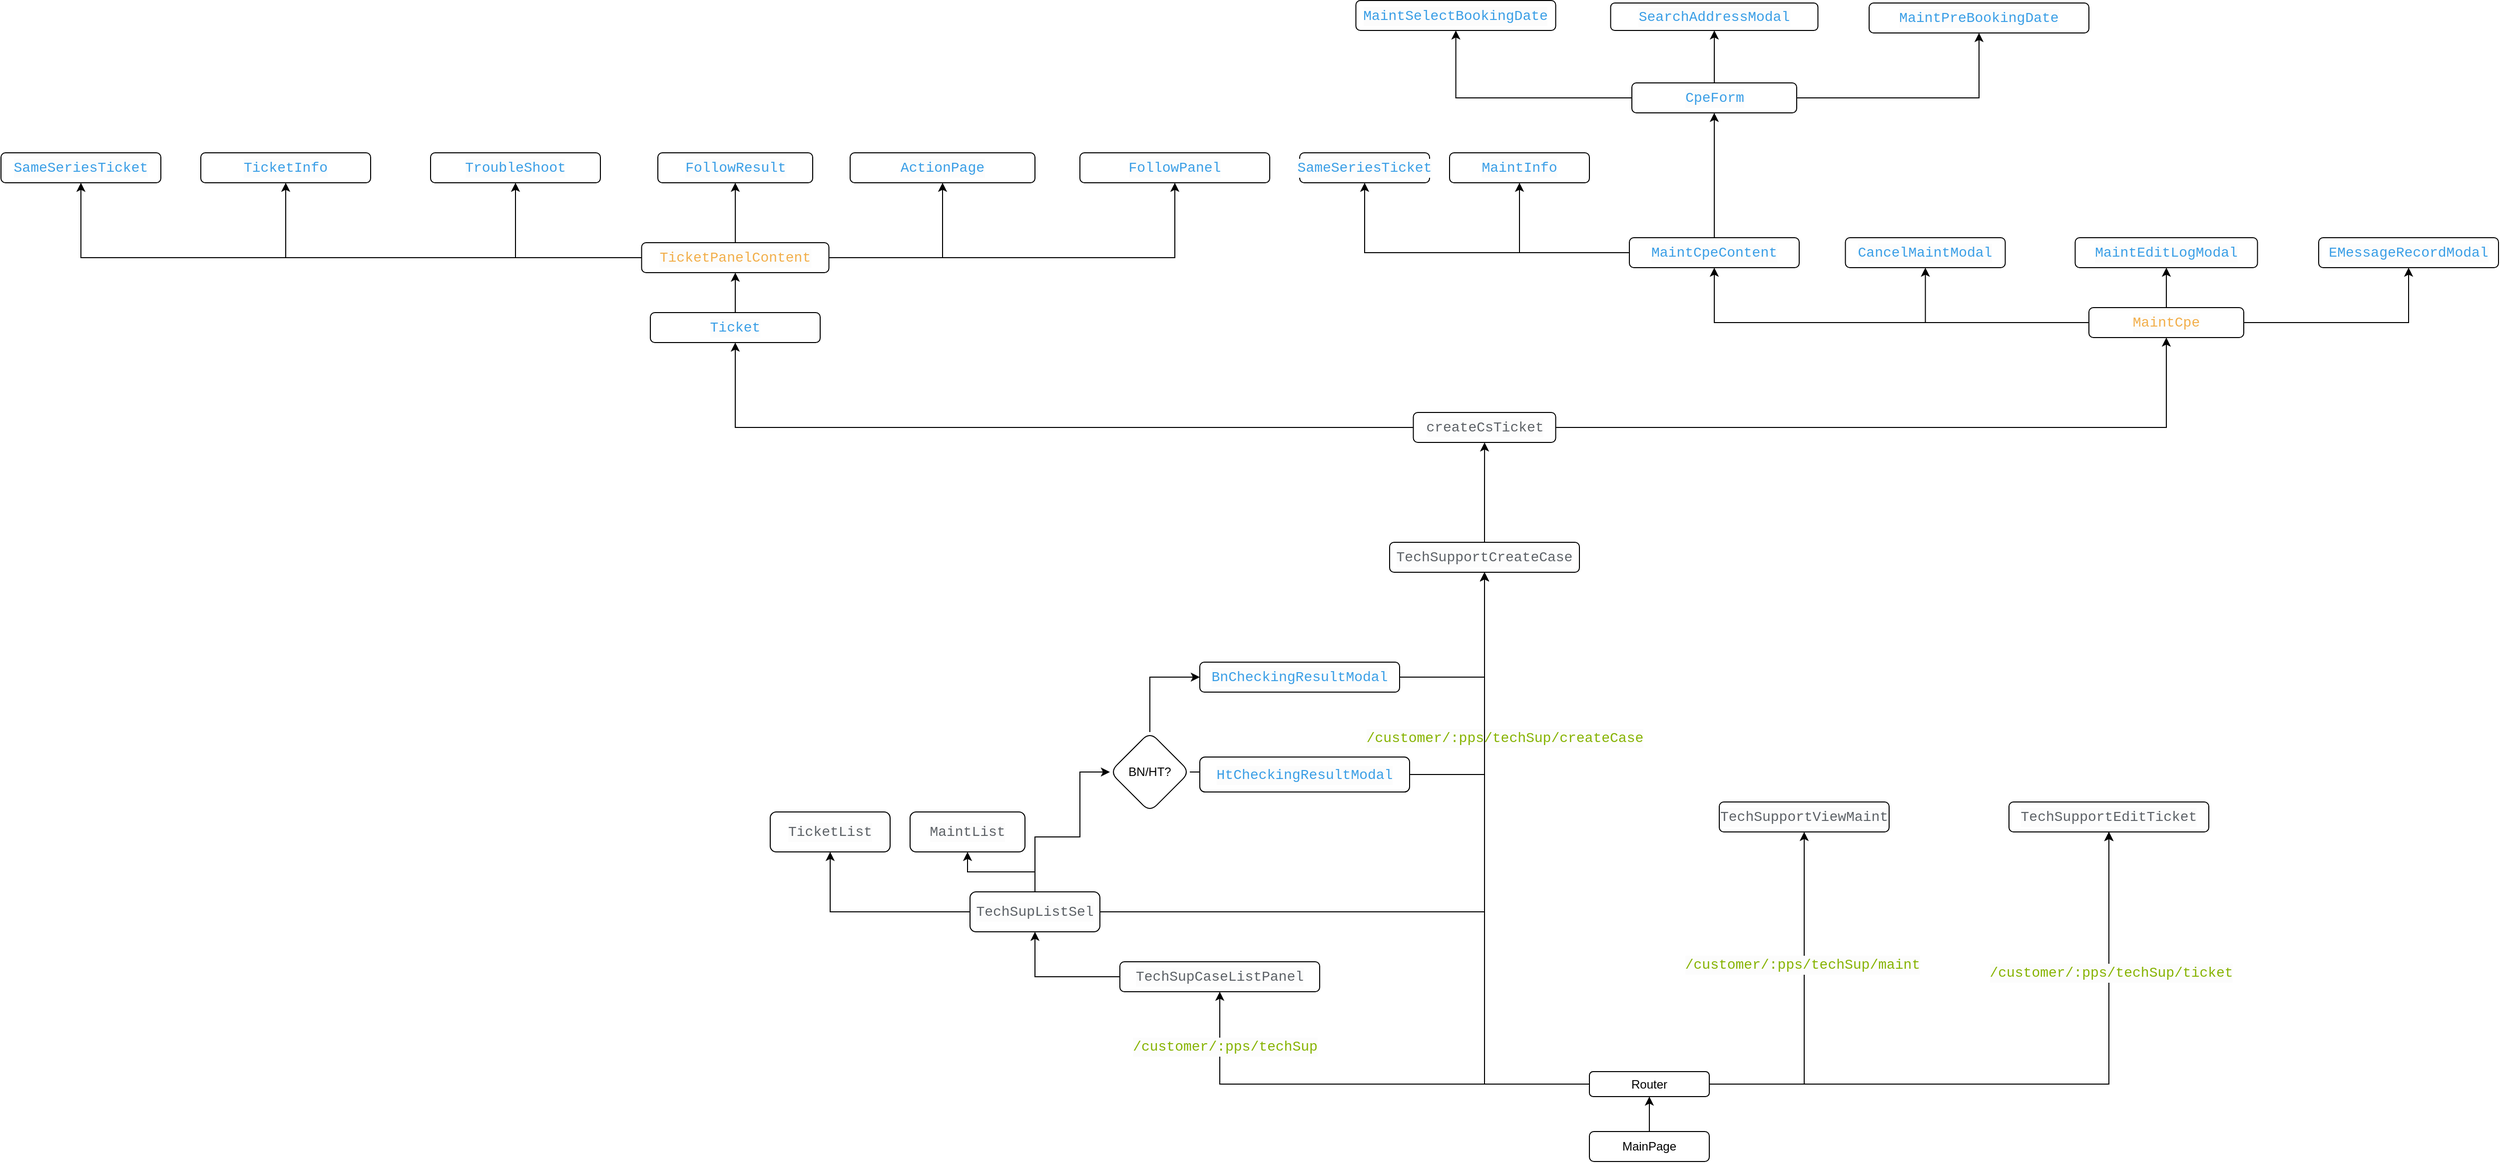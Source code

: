 <mxfile version="20.2.2" type="github">
  <diagram id="O2VmL0b9vW7oK0DRmLxH" name="第 1 页">
    <mxGraphModel dx="4767" dy="671" grid="1" gridSize="10" guides="1" tooltips="1" connect="1" arrows="1" fold="1" page="1" pageScale="1" pageWidth="3300" pageHeight="4681" math="0" shadow="0">
      <root>
        <mxCell id="0" />
        <mxCell id="1" parent="0" />
        <mxCell id="RKvN3lWJfi6Z_vdyfoKV-32" value="" style="edgeStyle=orthogonalEdgeStyle;rounded=0;orthogonalLoop=1;jettySize=auto;html=1;" edge="1" parent="1" source="RKvN3lWJfi6Z_vdyfoKV-12" target="RKvN3lWJfi6Z_vdyfoKV-31">
          <mxGeometry relative="1" as="geometry" />
        </mxCell>
        <mxCell id="RKvN3lWJfi6Z_vdyfoKV-12" value="MainPage" style="rounded=1;whiteSpace=wrap;html=1;" vertex="1" parent="1">
          <mxGeometry x="890" y="4370" width="120" height="30" as="geometry" />
        </mxCell>
        <mxCell id="RKvN3lWJfi6Z_vdyfoKV-34" value="" style="edgeStyle=orthogonalEdgeStyle;rounded=0;orthogonalLoop=1;jettySize=auto;html=1;" edge="1" parent="1" source="RKvN3lWJfi6Z_vdyfoKV-31" target="RKvN3lWJfi6Z_vdyfoKV-33">
          <mxGeometry relative="1" as="geometry" />
        </mxCell>
        <mxCell id="RKvN3lWJfi6Z_vdyfoKV-36" value="" style="edgeStyle=orthogonalEdgeStyle;rounded=0;orthogonalLoop=1;jettySize=auto;html=1;" edge="1" parent="1" source="RKvN3lWJfi6Z_vdyfoKV-31" target="RKvN3lWJfi6Z_vdyfoKV-35">
          <mxGeometry relative="1" as="geometry" />
        </mxCell>
        <mxCell id="RKvN3lWJfi6Z_vdyfoKV-37" value="" style="edgeStyle=orthogonalEdgeStyle;rounded=0;orthogonalLoop=1;jettySize=auto;html=1;" edge="1" parent="1" source="RKvN3lWJfi6Z_vdyfoKV-31" target="RKvN3lWJfi6Z_vdyfoKV-35">
          <mxGeometry relative="1" as="geometry" />
        </mxCell>
        <mxCell id="RKvN3lWJfi6Z_vdyfoKV-38" value="" style="edgeStyle=orthogonalEdgeStyle;rounded=0;orthogonalLoop=1;jettySize=auto;html=1;" edge="1" parent="1" source="RKvN3lWJfi6Z_vdyfoKV-31" target="RKvN3lWJfi6Z_vdyfoKV-35">
          <mxGeometry relative="1" as="geometry" />
        </mxCell>
        <mxCell id="RKvN3lWJfi6Z_vdyfoKV-49" value="&lt;div style=&quot;color: rgb(92, 97, 102); background-color: rgb(252, 252, 252); font-family: Consolas, &amp;quot;Courier New&amp;quot;, monospace; font-size: 14px; line-height: 19px;&quot;&gt;&lt;span style=&quot;color: #86b300;&quot;&gt;/customer/:pps/techSup/ticket&lt;/span&gt;&lt;/div&gt;" style="edgeLabel;html=1;align=center;verticalAlign=middle;resizable=0;points=[];" vertex="1" connectable="0" parent="RKvN3lWJfi6Z_vdyfoKV-38">
          <mxGeometry x="0.571" y="-2" relative="1" as="geometry">
            <mxPoint y="1" as="offset" />
          </mxGeometry>
        </mxCell>
        <mxCell id="RKvN3lWJfi6Z_vdyfoKV-40" value="" style="edgeStyle=orthogonalEdgeStyle;rounded=0;orthogonalLoop=1;jettySize=auto;html=1;" edge="1" parent="1" source="RKvN3lWJfi6Z_vdyfoKV-31" target="RKvN3lWJfi6Z_vdyfoKV-39">
          <mxGeometry relative="1" as="geometry" />
        </mxCell>
        <mxCell id="RKvN3lWJfi6Z_vdyfoKV-50" value="&lt;div style=&quot;color: rgb(92, 97, 102); background-color: rgb(252, 252, 252); font-family: Consolas, &amp;quot;Courier New&amp;quot;, monospace; font-size: 14px; line-height: 19px;&quot;&gt;&lt;span style=&quot;color: #86b300;&quot;&gt;/customer/:pps/techSup/createCase&lt;/span&gt;&lt;/div&gt;" style="edgeLabel;html=1;align=center;verticalAlign=middle;resizable=0;points=[];" vertex="1" connectable="0" parent="RKvN3lWJfi6Z_vdyfoKV-40">
          <mxGeometry x="0.46" y="-1" relative="1" as="geometry">
            <mxPoint x="19" y="-1" as="offset" />
          </mxGeometry>
        </mxCell>
        <mxCell id="RKvN3lWJfi6Z_vdyfoKV-47" value="" style="edgeStyle=orthogonalEdgeStyle;rounded=0;orthogonalLoop=1;jettySize=auto;html=1;" edge="1" parent="1" source="RKvN3lWJfi6Z_vdyfoKV-31" target="RKvN3lWJfi6Z_vdyfoKV-46">
          <mxGeometry relative="1" as="geometry" />
        </mxCell>
        <mxCell id="RKvN3lWJfi6Z_vdyfoKV-48" value="&lt;div style=&quot;color: rgb(92, 97, 102); background-color: rgb(252, 252, 252); font-family: Consolas, &amp;quot;Courier New&amp;quot;, monospace; font-size: 14px; line-height: 19px;&quot;&gt;&lt;span style=&quot;color: #86b300;&quot;&gt;/customer/:pps/techSup/maint&lt;/span&gt;&lt;/div&gt;" style="edgeLabel;html=1;align=center;verticalAlign=middle;resizable=0;points=[];" vertex="1" connectable="0" parent="RKvN3lWJfi6Z_vdyfoKV-47">
          <mxGeometry x="0.232" y="2" relative="1" as="geometry">
            <mxPoint y="-1" as="offset" />
          </mxGeometry>
        </mxCell>
        <mxCell id="RKvN3lWJfi6Z_vdyfoKV-31" value="Router" style="whiteSpace=wrap;html=1;rounded=1;" vertex="1" parent="1">
          <mxGeometry x="890" y="4310" width="120" height="25" as="geometry" />
        </mxCell>
        <mxCell id="RKvN3lWJfi6Z_vdyfoKV-53" value="" style="edgeStyle=orthogonalEdgeStyle;rounded=0;orthogonalLoop=1;jettySize=auto;html=1;" edge="1" parent="1" source="RKvN3lWJfi6Z_vdyfoKV-33" target="RKvN3lWJfi6Z_vdyfoKV-52">
          <mxGeometry relative="1" as="geometry" />
        </mxCell>
        <mxCell id="RKvN3lWJfi6Z_vdyfoKV-33" value="&lt;div style=&quot;color: rgb(92, 97, 102); background-color: rgb(252, 252, 252); font-family: Consolas, &amp;quot;Courier New&amp;quot;, monospace; font-size: 14px; line-height: 19px;&quot;&gt;TechSupCaseListPanel&lt;/div&gt;" style="whiteSpace=wrap;html=1;rounded=1;" vertex="1" parent="1">
          <mxGeometry x="420" y="4200" width="200" height="30" as="geometry" />
        </mxCell>
        <mxCell id="RKvN3lWJfi6Z_vdyfoKV-35" value="&lt;div style=&quot;color: rgb(92, 97, 102); background-color: rgb(252, 252, 252); font-family: Consolas, &amp;quot;Courier New&amp;quot;, monospace; font-size: 14px; line-height: 19px;&quot;&gt;TechSupportEditTicket&lt;/div&gt;" style="whiteSpace=wrap;html=1;rounded=1;" vertex="1" parent="1">
          <mxGeometry x="1310" y="4040" width="200" height="30" as="geometry" />
        </mxCell>
        <mxCell id="RKvN3lWJfi6Z_vdyfoKV-85" value="" style="edgeStyle=orthogonalEdgeStyle;rounded=0;orthogonalLoop=1;jettySize=auto;html=1;" edge="1" parent="1" source="RKvN3lWJfi6Z_vdyfoKV-39" target="RKvN3lWJfi6Z_vdyfoKV-84">
          <mxGeometry relative="1" as="geometry" />
        </mxCell>
        <mxCell id="RKvN3lWJfi6Z_vdyfoKV-39" value="&lt;div style=&quot;color: rgb(92, 97, 102); background-color: rgb(252, 252, 252); font-family: Consolas, &amp;quot;Courier New&amp;quot;, monospace; font-size: 14px; line-height: 19px;&quot;&gt;TechSupportCreateCase&lt;/div&gt;" style="whiteSpace=wrap;html=1;rounded=1;" vertex="1" parent="1">
          <mxGeometry x="690" y="3780" width="190" height="30" as="geometry" />
        </mxCell>
        <mxCell id="RKvN3lWJfi6Z_vdyfoKV-43" value="&lt;div style=&quot;color: rgb(92, 97, 102); background-color: rgb(252, 252, 252); font-family: Consolas, &amp;quot;Courier New&amp;quot;, monospace; font-size: 14px; line-height: 19px;&quot;&gt;&lt;span style=&quot;color: #86b300;&quot;&gt;/customer/:pps/techSup&lt;/span&gt;&lt;/div&gt;" style="text;html=1;align=center;verticalAlign=middle;resizable=0;points=[];autosize=1;strokeColor=none;fillColor=none;" vertex="1" parent="1">
          <mxGeometry x="430" y="4270" width="190" height="30" as="geometry" />
        </mxCell>
        <mxCell id="RKvN3lWJfi6Z_vdyfoKV-46" value="&lt;div style=&quot;color: rgb(92, 97, 102); background-color: rgb(252, 252, 252); font-family: Consolas, &amp;quot;Courier New&amp;quot;, monospace; font-size: 14px; line-height: 19px;&quot;&gt;TechSupportViewMaint&lt;/div&gt;" style="whiteSpace=wrap;html=1;rounded=1;" vertex="1" parent="1">
          <mxGeometry x="1020" y="4040" width="170" height="30" as="geometry" />
        </mxCell>
        <mxCell id="RKvN3lWJfi6Z_vdyfoKV-62" value="" style="edgeStyle=orthogonalEdgeStyle;rounded=0;orthogonalLoop=1;jettySize=auto;html=1;" edge="1" parent="1" source="RKvN3lWJfi6Z_vdyfoKV-52" target="RKvN3lWJfi6Z_vdyfoKV-61">
          <mxGeometry relative="1" as="geometry" />
        </mxCell>
        <mxCell id="RKvN3lWJfi6Z_vdyfoKV-66" value="" style="edgeStyle=orthogonalEdgeStyle;rounded=0;orthogonalLoop=1;jettySize=auto;html=1;" edge="1" parent="1" source="RKvN3lWJfi6Z_vdyfoKV-52" target="RKvN3lWJfi6Z_vdyfoKV-65">
          <mxGeometry relative="1" as="geometry" />
        </mxCell>
        <mxCell id="RKvN3lWJfi6Z_vdyfoKV-73" value="" style="edgeStyle=orthogonalEdgeStyle;rounded=0;orthogonalLoop=1;jettySize=auto;html=1;" edge="1" parent="1" source="RKvN3lWJfi6Z_vdyfoKV-52" target="RKvN3lWJfi6Z_vdyfoKV-72">
          <mxGeometry relative="1" as="geometry">
            <Array as="points">
              <mxPoint x="335" y="4075" />
              <mxPoint x="380" y="4075" />
            </Array>
          </mxGeometry>
        </mxCell>
        <mxCell id="RKvN3lWJfi6Z_vdyfoKV-83" style="edgeStyle=orthogonalEdgeStyle;rounded=0;orthogonalLoop=1;jettySize=auto;html=1;exitX=1;exitY=0.5;exitDx=0;exitDy=0;entryX=0.5;entryY=1;entryDx=0;entryDy=0;" edge="1" parent="1" source="RKvN3lWJfi6Z_vdyfoKV-52" target="RKvN3lWJfi6Z_vdyfoKV-39">
          <mxGeometry relative="1" as="geometry" />
        </mxCell>
        <mxCell id="RKvN3lWJfi6Z_vdyfoKV-52" value="&lt;div style=&quot;color: rgb(92, 97, 102); background-color: rgb(252, 252, 252); font-family: Consolas, &amp;quot;Courier New&amp;quot;, monospace; font-size: 14px; line-height: 19px;&quot;&gt;TechSupListSel&lt;/div&gt;" style="whiteSpace=wrap;html=1;rounded=1;" vertex="1" parent="1">
          <mxGeometry x="270" y="4130" width="130" height="40" as="geometry" />
        </mxCell>
        <mxCell id="RKvN3lWJfi6Z_vdyfoKV-61" value="&lt;div style=&quot;color: rgb(92, 97, 102); background-color: rgb(252, 252, 252); font-family: Consolas, &amp;quot;Courier New&amp;quot;, monospace; font-size: 14px; line-height: 19px;&quot;&gt;TicketList&lt;/div&gt;" style="whiteSpace=wrap;html=1;rounded=1;" vertex="1" parent="1">
          <mxGeometry x="70" y="4050" width="120" height="40" as="geometry" />
        </mxCell>
        <mxCell id="RKvN3lWJfi6Z_vdyfoKV-65" value="&lt;div style=&quot;color: rgb(92, 97, 102); background-color: rgb(252, 252, 252); font-family: Consolas, &amp;quot;Courier New&amp;quot;, monospace; font-size: 14px; line-height: 19px;&quot;&gt;MaintList&lt;/div&gt;" style="whiteSpace=wrap;html=1;rounded=1;" vertex="1" parent="1">
          <mxGeometry x="210" y="4050" width="115" height="40" as="geometry" />
        </mxCell>
        <mxCell id="RKvN3lWJfi6Z_vdyfoKV-78" value="" style="edgeStyle=orthogonalEdgeStyle;rounded=0;orthogonalLoop=1;jettySize=auto;html=1;" edge="1" parent="1" source="RKvN3lWJfi6Z_vdyfoKV-72" target="RKvN3lWJfi6Z_vdyfoKV-77">
          <mxGeometry relative="1" as="geometry">
            <Array as="points">
              <mxPoint x="450" y="3915" />
            </Array>
          </mxGeometry>
        </mxCell>
        <mxCell id="RKvN3lWJfi6Z_vdyfoKV-80" value="" style="edgeStyle=orthogonalEdgeStyle;rounded=0;orthogonalLoop=1;jettySize=auto;html=1;" edge="1" parent="1" source="RKvN3lWJfi6Z_vdyfoKV-72" target="RKvN3lWJfi6Z_vdyfoKV-79">
          <mxGeometry relative="1" as="geometry" />
        </mxCell>
        <mxCell id="RKvN3lWJfi6Z_vdyfoKV-72" value="BN/HT?" style="rhombus;whiteSpace=wrap;html=1;rounded=1;" vertex="1" parent="1">
          <mxGeometry x="410" y="3970" width="80" height="80" as="geometry" />
        </mxCell>
        <mxCell id="RKvN3lWJfi6Z_vdyfoKV-81" style="edgeStyle=orthogonalEdgeStyle;rounded=0;orthogonalLoop=1;jettySize=auto;html=1;exitX=1;exitY=0.5;exitDx=0;exitDy=0;entryX=0.5;entryY=1;entryDx=0;entryDy=0;" edge="1" parent="1" source="RKvN3lWJfi6Z_vdyfoKV-77" target="RKvN3lWJfi6Z_vdyfoKV-39">
          <mxGeometry relative="1" as="geometry" />
        </mxCell>
        <mxCell id="RKvN3lWJfi6Z_vdyfoKV-77" value="&lt;div style=&quot;color: rgb(92, 97, 102); background-color: rgb(252, 252, 252); font-family: Consolas, &amp;quot;Courier New&amp;quot;, monospace; font-size: 14px; line-height: 19px;&quot;&gt;&lt;span style=&quot;color: #399ee6;&quot;&gt;BnCheckingResultModal&lt;/span&gt;&lt;/div&gt;" style="whiteSpace=wrap;html=1;rounded=1;" vertex="1" parent="1">
          <mxGeometry x="500" y="3900" width="200" height="30" as="geometry" />
        </mxCell>
        <mxCell id="RKvN3lWJfi6Z_vdyfoKV-82" style="edgeStyle=orthogonalEdgeStyle;rounded=0;orthogonalLoop=1;jettySize=auto;html=1;exitX=1;exitY=0.5;exitDx=0;exitDy=0;entryX=0.5;entryY=1;entryDx=0;entryDy=0;" edge="1" parent="1" source="RKvN3lWJfi6Z_vdyfoKV-79" target="RKvN3lWJfi6Z_vdyfoKV-39">
          <mxGeometry relative="1" as="geometry" />
        </mxCell>
        <mxCell id="RKvN3lWJfi6Z_vdyfoKV-79" value="&lt;div style=&quot;color: rgb(92, 97, 102); background-color: rgb(252, 252, 252); font-family: Consolas, &amp;quot;Courier New&amp;quot;, monospace; font-size: 14px; line-height: 19px;&quot;&gt;&lt;span style=&quot;color: #399ee6;&quot;&gt;HtCheckingResultModal&lt;/span&gt;&lt;/div&gt;" style="whiteSpace=wrap;html=1;rounded=1;" vertex="1" parent="1">
          <mxGeometry x="500" y="3995" width="210" height="35" as="geometry" />
        </mxCell>
        <mxCell id="RKvN3lWJfi6Z_vdyfoKV-87" value="" style="edgeStyle=orthogonalEdgeStyle;rounded=0;orthogonalLoop=1;jettySize=auto;html=1;" edge="1" parent="1" source="RKvN3lWJfi6Z_vdyfoKV-84" target="RKvN3lWJfi6Z_vdyfoKV-86">
          <mxGeometry relative="1" as="geometry" />
        </mxCell>
        <mxCell id="RKvN3lWJfi6Z_vdyfoKV-89" value="" style="edgeStyle=orthogonalEdgeStyle;rounded=0;orthogonalLoop=1;jettySize=auto;html=1;" edge="1" parent="1" source="RKvN3lWJfi6Z_vdyfoKV-84" target="RKvN3lWJfi6Z_vdyfoKV-88">
          <mxGeometry relative="1" as="geometry" />
        </mxCell>
        <mxCell id="RKvN3lWJfi6Z_vdyfoKV-84" value="&lt;div style=&quot;color: rgb(92, 97, 102); background-color: rgb(252, 252, 252); font-family: Consolas, &amp;quot;Courier New&amp;quot;, monospace; font-size: 14px; line-height: 19px;&quot;&gt;createCsTicket&lt;/div&gt;" style="whiteSpace=wrap;html=1;rounded=1;" vertex="1" parent="1">
          <mxGeometry x="713.75" y="3650" width="142.5" height="30" as="geometry" />
        </mxCell>
        <mxCell id="RKvN3lWJfi6Z_vdyfoKV-91" value="" style="edgeStyle=orthogonalEdgeStyle;rounded=0;orthogonalLoop=1;jettySize=auto;html=1;" edge="1" parent="1" source="RKvN3lWJfi6Z_vdyfoKV-86" target="RKvN3lWJfi6Z_vdyfoKV-90">
          <mxGeometry relative="1" as="geometry" />
        </mxCell>
        <mxCell id="RKvN3lWJfi6Z_vdyfoKV-86" value="&lt;div style=&quot;color: rgb(92, 97, 102); background-color: rgb(252, 252, 252); font-family: Consolas, &amp;quot;Courier New&amp;quot;, monospace; font-size: 14px; line-height: 19px;&quot;&gt;&lt;span style=&quot;color: #399ee6;&quot;&gt;Ticket&lt;/span&gt;&lt;/div&gt;" style="whiteSpace=wrap;html=1;rounded=1;" vertex="1" parent="1">
          <mxGeometry x="-50" y="3550" width="170" height="30" as="geometry" />
        </mxCell>
        <mxCell id="RKvN3lWJfi6Z_vdyfoKV-109" value="" style="edgeStyle=orthogonalEdgeStyle;rounded=0;orthogonalLoop=1;jettySize=auto;html=1;" edge="1" parent="1" source="RKvN3lWJfi6Z_vdyfoKV-88" target="RKvN3lWJfi6Z_vdyfoKV-108">
          <mxGeometry relative="1" as="geometry" />
        </mxCell>
        <mxCell id="RKvN3lWJfi6Z_vdyfoKV-111" value="" style="edgeStyle=orthogonalEdgeStyle;rounded=0;orthogonalLoop=1;jettySize=auto;html=1;" edge="1" parent="1" source="RKvN3lWJfi6Z_vdyfoKV-88" target="RKvN3lWJfi6Z_vdyfoKV-110">
          <mxGeometry relative="1" as="geometry" />
        </mxCell>
        <mxCell id="RKvN3lWJfi6Z_vdyfoKV-113" value="" style="edgeStyle=orthogonalEdgeStyle;rounded=0;orthogonalLoop=1;jettySize=auto;html=1;" edge="1" parent="1" source="RKvN3lWJfi6Z_vdyfoKV-88" target="RKvN3lWJfi6Z_vdyfoKV-112">
          <mxGeometry relative="1" as="geometry" />
        </mxCell>
        <mxCell id="RKvN3lWJfi6Z_vdyfoKV-115" value="" style="edgeStyle=orthogonalEdgeStyle;rounded=0;orthogonalLoop=1;jettySize=auto;html=1;" edge="1" parent="1" source="RKvN3lWJfi6Z_vdyfoKV-88" target="RKvN3lWJfi6Z_vdyfoKV-114">
          <mxGeometry relative="1" as="geometry" />
        </mxCell>
        <mxCell id="RKvN3lWJfi6Z_vdyfoKV-88" value="&lt;div style=&quot;color: rgb(92, 97, 102); background-color: rgb(252, 252, 252); font-family: Consolas, &amp;quot;Courier New&amp;quot;, monospace; font-size: 14px; line-height: 19px;&quot;&gt;&lt;div style=&quot;line-height: 19px;&quot;&gt;&lt;span style=&quot;color: #f2ae49;&quot;&gt;MaintCpe&lt;/span&gt;&lt;/div&gt;&lt;/div&gt;" style="whiteSpace=wrap;html=1;rounded=1;" vertex="1" parent="1">
          <mxGeometry x="1390" y="3545" width="155" height="30" as="geometry" />
        </mxCell>
        <mxCell id="RKvN3lWJfi6Z_vdyfoKV-96" value="" style="edgeStyle=orthogonalEdgeStyle;rounded=0;orthogonalLoop=1;jettySize=auto;html=1;" edge="1" parent="1" source="RKvN3lWJfi6Z_vdyfoKV-90" target="RKvN3lWJfi6Z_vdyfoKV-95">
          <mxGeometry relative="1" as="geometry" />
        </mxCell>
        <mxCell id="RKvN3lWJfi6Z_vdyfoKV-98" value="" style="edgeStyle=orthogonalEdgeStyle;rounded=0;orthogonalLoop=1;jettySize=auto;html=1;" edge="1" parent="1" source="RKvN3lWJfi6Z_vdyfoKV-90" target="RKvN3lWJfi6Z_vdyfoKV-97">
          <mxGeometry relative="1" as="geometry" />
        </mxCell>
        <mxCell id="RKvN3lWJfi6Z_vdyfoKV-101" value="" style="edgeStyle=orthogonalEdgeStyle;rounded=0;orthogonalLoop=1;jettySize=auto;html=1;" edge="1" parent="1" source="RKvN3lWJfi6Z_vdyfoKV-90" target="RKvN3lWJfi6Z_vdyfoKV-100">
          <mxGeometry relative="1" as="geometry" />
        </mxCell>
        <mxCell id="RKvN3lWJfi6Z_vdyfoKV-103" value="" style="edgeStyle=orthogonalEdgeStyle;rounded=0;orthogonalLoop=1;jettySize=auto;html=1;" edge="1" parent="1" source="RKvN3lWJfi6Z_vdyfoKV-90" target="RKvN3lWJfi6Z_vdyfoKV-102">
          <mxGeometry relative="1" as="geometry" />
        </mxCell>
        <mxCell id="RKvN3lWJfi6Z_vdyfoKV-105" value="" style="edgeStyle=orthogonalEdgeStyle;rounded=0;orthogonalLoop=1;jettySize=auto;html=1;" edge="1" parent="1" source="RKvN3lWJfi6Z_vdyfoKV-90" target="RKvN3lWJfi6Z_vdyfoKV-104">
          <mxGeometry relative="1" as="geometry" />
        </mxCell>
        <mxCell id="RKvN3lWJfi6Z_vdyfoKV-107" value="" style="edgeStyle=orthogonalEdgeStyle;rounded=0;orthogonalLoop=1;jettySize=auto;html=1;" edge="1" parent="1" source="RKvN3lWJfi6Z_vdyfoKV-90" target="RKvN3lWJfi6Z_vdyfoKV-106">
          <mxGeometry relative="1" as="geometry" />
        </mxCell>
        <mxCell id="RKvN3lWJfi6Z_vdyfoKV-90" value="&lt;div style=&quot;color: rgb(92, 97, 102); background-color: rgb(252, 252, 252); font-family: Consolas, &amp;quot;Courier New&amp;quot;, monospace; font-size: 14px; line-height: 19px;&quot;&gt;&lt;span style=&quot;color: #f2ae49;&quot;&gt;TicketPanelContent&lt;/span&gt;&lt;/div&gt;" style="whiteSpace=wrap;html=1;rounded=1;" vertex="1" parent="1">
          <mxGeometry x="-58.75" y="3480" width="187.5" height="30" as="geometry" />
        </mxCell>
        <mxCell id="RKvN3lWJfi6Z_vdyfoKV-95" value="&lt;div style=&quot;color: rgb(92, 97, 102); background-color: rgb(252, 252, 252); font-family: Consolas, &amp;quot;Courier New&amp;quot;, monospace; font-size: 14px; line-height: 19px;&quot;&gt;&lt;span style=&quot;color: #399ee6;&quot;&gt;SameSeriesTicket&lt;/span&gt;&lt;/div&gt;" style="whiteSpace=wrap;html=1;rounded=1;" vertex="1" parent="1">
          <mxGeometry x="-700" y="3390" width="160" height="30" as="geometry" />
        </mxCell>
        <mxCell id="RKvN3lWJfi6Z_vdyfoKV-97" value="&lt;div style=&quot;color: rgb(92, 97, 102); background-color: rgb(252, 252, 252); font-family: Consolas, &amp;quot;Courier New&amp;quot;, monospace; font-size: 14px; line-height: 19px;&quot;&gt;&lt;span style=&quot;color: #399ee6;&quot;&gt;TicketInfo&lt;/span&gt;&lt;/div&gt;" style="whiteSpace=wrap;html=1;rounded=1;" vertex="1" parent="1">
          <mxGeometry x="-500" y="3390" width="170" height="30" as="geometry" />
        </mxCell>
        <mxCell id="RKvN3lWJfi6Z_vdyfoKV-100" value="&lt;div style=&quot;color: rgb(92, 97, 102); background-color: rgb(252, 252, 252); font-family: Consolas, &amp;quot;Courier New&amp;quot;, monospace; font-size: 14px; line-height: 19px;&quot;&gt;&lt;span style=&quot;color: #399ee6;&quot;&gt;TroubleShoot&lt;/span&gt;&lt;/div&gt;" style="whiteSpace=wrap;html=1;rounded=1;" vertex="1" parent="1">
          <mxGeometry x="-270" y="3390" width="170" height="30" as="geometry" />
        </mxCell>
        <mxCell id="RKvN3lWJfi6Z_vdyfoKV-102" value="&lt;div style=&quot;color: rgb(92, 97, 102); background-color: rgb(252, 252, 252); font-family: Consolas, &amp;quot;Courier New&amp;quot;, monospace; font-size: 14px; line-height: 19px;&quot;&gt;&lt;span style=&quot;color: #399ee6;&quot;&gt;ActionPage&lt;/span&gt;&lt;/div&gt;" style="whiteSpace=wrap;html=1;rounded=1;" vertex="1" parent="1">
          <mxGeometry x="150" y="3390" width="185" height="30" as="geometry" />
        </mxCell>
        <mxCell id="RKvN3lWJfi6Z_vdyfoKV-104" value="&lt;div style=&quot;color: rgb(92, 97, 102); background-color: rgb(252, 252, 252); font-family: Consolas, &amp;quot;Courier New&amp;quot;, monospace; font-size: 14px; line-height: 19px;&quot;&gt;&lt;span style=&quot;color: #399ee6;&quot;&gt;FollowPanel&lt;/span&gt;&lt;/div&gt;" style="whiteSpace=wrap;html=1;rounded=1;" vertex="1" parent="1">
          <mxGeometry x="380" y="3390" width="190" height="30" as="geometry" />
        </mxCell>
        <mxCell id="RKvN3lWJfi6Z_vdyfoKV-106" value="&lt;div style=&quot;color: rgb(92, 97, 102); background-color: rgb(252, 252, 252); font-family: Consolas, &amp;quot;Courier New&amp;quot;, monospace; font-size: 14px; line-height: 19px;&quot;&gt;&lt;span style=&quot;color: #399ee6;&quot;&gt;FollowResult&lt;/span&gt;&lt;/div&gt;" style="whiteSpace=wrap;html=1;rounded=1;" vertex="1" parent="1">
          <mxGeometry x="-42.5" y="3390" width="155" height="30" as="geometry" />
        </mxCell>
        <mxCell id="RKvN3lWJfi6Z_vdyfoKV-118" value="" style="edgeStyle=orthogonalEdgeStyle;rounded=0;orthogonalLoop=1;jettySize=auto;html=1;" edge="1" parent="1" source="RKvN3lWJfi6Z_vdyfoKV-108" target="RKvN3lWJfi6Z_vdyfoKV-117">
          <mxGeometry relative="1" as="geometry" />
        </mxCell>
        <mxCell id="RKvN3lWJfi6Z_vdyfoKV-120" value="" style="edgeStyle=orthogonalEdgeStyle;rounded=0;orthogonalLoop=1;jettySize=auto;html=1;" edge="1" parent="1" source="RKvN3lWJfi6Z_vdyfoKV-108" target="RKvN3lWJfi6Z_vdyfoKV-119">
          <mxGeometry relative="1" as="geometry" />
        </mxCell>
        <mxCell id="RKvN3lWJfi6Z_vdyfoKV-122" value="" style="edgeStyle=orthogonalEdgeStyle;rounded=0;orthogonalLoop=1;jettySize=auto;html=1;" edge="1" parent="1" source="RKvN3lWJfi6Z_vdyfoKV-108" target="RKvN3lWJfi6Z_vdyfoKV-121">
          <mxGeometry relative="1" as="geometry" />
        </mxCell>
        <mxCell id="RKvN3lWJfi6Z_vdyfoKV-108" value="&lt;div style=&quot;color: rgb(92, 97, 102); background-color: rgb(252, 252, 252); font-family: Consolas, &amp;quot;Courier New&amp;quot;, monospace; font-size: 14px; line-height: 19px;&quot;&gt;&lt;span style=&quot;color: #399ee6;&quot;&gt;MaintCpeContent&lt;/span&gt;&lt;/div&gt;" style="whiteSpace=wrap;html=1;rounded=1;" vertex="1" parent="1">
          <mxGeometry x="930" y="3475" width="170" height="30" as="geometry" />
        </mxCell>
        <mxCell id="RKvN3lWJfi6Z_vdyfoKV-110" value="&lt;div style=&quot;color: rgb(92, 97, 102); background-color: rgb(252, 252, 252); font-family: Consolas, &amp;quot;Courier New&amp;quot;, monospace; font-size: 14px; line-height: 19px;&quot;&gt;&lt;span style=&quot;color: #399ee6;&quot;&gt;CancelMaintModal&lt;/span&gt;&lt;/div&gt;" style="whiteSpace=wrap;html=1;rounded=1;" vertex="1" parent="1">
          <mxGeometry x="1146.25" y="3475" width="160" height="30" as="geometry" />
        </mxCell>
        <mxCell id="RKvN3lWJfi6Z_vdyfoKV-112" value="&lt;div style=&quot;color: rgb(92, 97, 102); background-color: rgb(252, 252, 252); font-family: Consolas, &amp;quot;Courier New&amp;quot;, monospace; font-size: 14px; line-height: 19px;&quot;&gt;&lt;span style=&quot;color: #399ee6;&quot;&gt;EMessageRecordModal&lt;/span&gt;&lt;/div&gt;" style="whiteSpace=wrap;html=1;rounded=1;" vertex="1" parent="1">
          <mxGeometry x="1620" y="3475" width="180" height="30" as="geometry" />
        </mxCell>
        <mxCell id="RKvN3lWJfi6Z_vdyfoKV-114" value="&lt;div style=&quot;color: rgb(92, 97, 102); background-color: rgb(252, 252, 252); font-family: Consolas, &amp;quot;Courier New&amp;quot;, monospace; font-size: 14px; line-height: 19px;&quot;&gt;&lt;span style=&quot;color: #399ee6;&quot;&gt;MaintEditLogModal&lt;/span&gt;&lt;/div&gt;" style="whiteSpace=wrap;html=1;rounded=1;" vertex="1" parent="1">
          <mxGeometry x="1376.25" y="3475" width="182.5" height="30" as="geometry" />
        </mxCell>
        <mxCell id="RKvN3lWJfi6Z_vdyfoKV-117" value="&lt;div style=&quot;color: rgb(92, 97, 102); background-color: rgb(252, 252, 252); font-family: Consolas, &amp;quot;Courier New&amp;quot;, monospace; font-size: 14px; line-height: 19px;&quot;&gt;&lt;span style=&quot;color: #399ee6;&quot;&gt;SameSeriesTicket&lt;/span&gt;&lt;/div&gt;" style="whiteSpace=wrap;html=1;rounded=1;" vertex="1" parent="1">
          <mxGeometry x="600" y="3390" width="130" height="30" as="geometry" />
        </mxCell>
        <mxCell id="RKvN3lWJfi6Z_vdyfoKV-119" value="&lt;div style=&quot;color: rgb(92, 97, 102); background-color: rgb(252, 252, 252); font-family: Consolas, &amp;quot;Courier New&amp;quot;, monospace; font-size: 14px; line-height: 19px;&quot;&gt;&lt;span style=&quot;color: #399ee6;&quot;&gt;MaintInfo&lt;/span&gt;&lt;/div&gt;" style="whiteSpace=wrap;html=1;rounded=1;" vertex="1" parent="1">
          <mxGeometry x="750" y="3390" width="140" height="30" as="geometry" />
        </mxCell>
        <mxCell id="RKvN3lWJfi6Z_vdyfoKV-124" value="" style="edgeStyle=orthogonalEdgeStyle;rounded=0;orthogonalLoop=1;jettySize=auto;html=1;" edge="1" parent="1" source="RKvN3lWJfi6Z_vdyfoKV-121" target="RKvN3lWJfi6Z_vdyfoKV-123">
          <mxGeometry relative="1" as="geometry" />
        </mxCell>
        <mxCell id="RKvN3lWJfi6Z_vdyfoKV-126" value="" style="edgeStyle=orthogonalEdgeStyle;rounded=0;orthogonalLoop=1;jettySize=auto;html=1;" edge="1" parent="1" source="RKvN3lWJfi6Z_vdyfoKV-121" target="RKvN3lWJfi6Z_vdyfoKV-125">
          <mxGeometry relative="1" as="geometry" />
        </mxCell>
        <mxCell id="RKvN3lWJfi6Z_vdyfoKV-128" value="" style="edgeStyle=orthogonalEdgeStyle;rounded=0;orthogonalLoop=1;jettySize=auto;html=1;" edge="1" parent="1" source="RKvN3lWJfi6Z_vdyfoKV-121" target="RKvN3lWJfi6Z_vdyfoKV-127">
          <mxGeometry relative="1" as="geometry" />
        </mxCell>
        <mxCell id="RKvN3lWJfi6Z_vdyfoKV-121" value="&lt;div style=&quot;color: rgb(92, 97, 102); background-color: rgb(252, 252, 252); font-family: Consolas, &amp;quot;Courier New&amp;quot;, monospace; font-size: 14px; line-height: 19px;&quot;&gt;&lt;span style=&quot;color: #399ee6;&quot;&gt;CpeForm&lt;/span&gt;&lt;/div&gt;" style="whiteSpace=wrap;html=1;rounded=1;" vertex="1" parent="1">
          <mxGeometry x="932.5" y="3320" width="165" height="30" as="geometry" />
        </mxCell>
        <mxCell id="RKvN3lWJfi6Z_vdyfoKV-123" value="&lt;div style=&quot;color: rgb(92, 97, 102); background-color: rgb(252, 252, 252); font-family: Consolas, &amp;quot;Courier New&amp;quot;, monospace; font-size: 14px; line-height: 19px;&quot;&gt;&lt;span style=&quot;color: #399ee6;&quot;&gt;MaintSelectBookingDate&lt;/span&gt;&lt;/div&gt;" style="whiteSpace=wrap;html=1;rounded=1;" vertex="1" parent="1">
          <mxGeometry x="656.25" y="3237.5" width="200" height="30" as="geometry" />
        </mxCell>
        <mxCell id="RKvN3lWJfi6Z_vdyfoKV-125" value="&lt;div style=&quot;color: rgb(92, 97, 102); background-color: rgb(252, 252, 252); font-family: Consolas, &amp;quot;Courier New&amp;quot;, monospace; font-size: 14px; line-height: 19px;&quot;&gt;&lt;span style=&quot;color: #399ee6;&quot;&gt;MaintPreBookingDate&lt;/span&gt;&lt;/div&gt;" style="whiteSpace=wrap;html=1;rounded=1;" vertex="1" parent="1">
          <mxGeometry x="1170" y="3240" width="220" height="30" as="geometry" />
        </mxCell>
        <mxCell id="RKvN3lWJfi6Z_vdyfoKV-127" value="&lt;div style=&quot;color: rgb(92, 97, 102); background-color: rgb(252, 252, 252); font-family: Consolas, &amp;quot;Courier New&amp;quot;, monospace; font-size: 14px; line-height: 19px;&quot;&gt;&lt;span style=&quot;color: #399ee6;&quot;&gt;SearchAddressModal&lt;/span&gt;&lt;/div&gt;" style="whiteSpace=wrap;html=1;rounded=1;" vertex="1" parent="1">
          <mxGeometry x="911.25" y="3240" width="207.5" height="27.5" as="geometry" />
        </mxCell>
      </root>
    </mxGraphModel>
  </diagram>
</mxfile>
